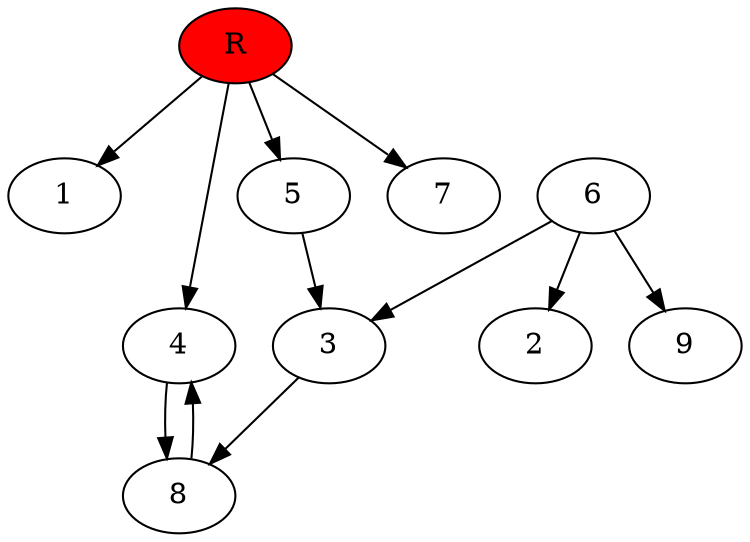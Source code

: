 digraph prb36107 {
	1
	2
	3
	4
	5
	6
	7
	8
	R [fillcolor="#ff0000" style=filled]
	3 -> 8
	4 -> 8
	5 -> 3
	6 -> 2
	6 -> 3
	6 -> 9
	8 -> 4
	R -> 1
	R -> 4
	R -> 5
	R -> 7
}
